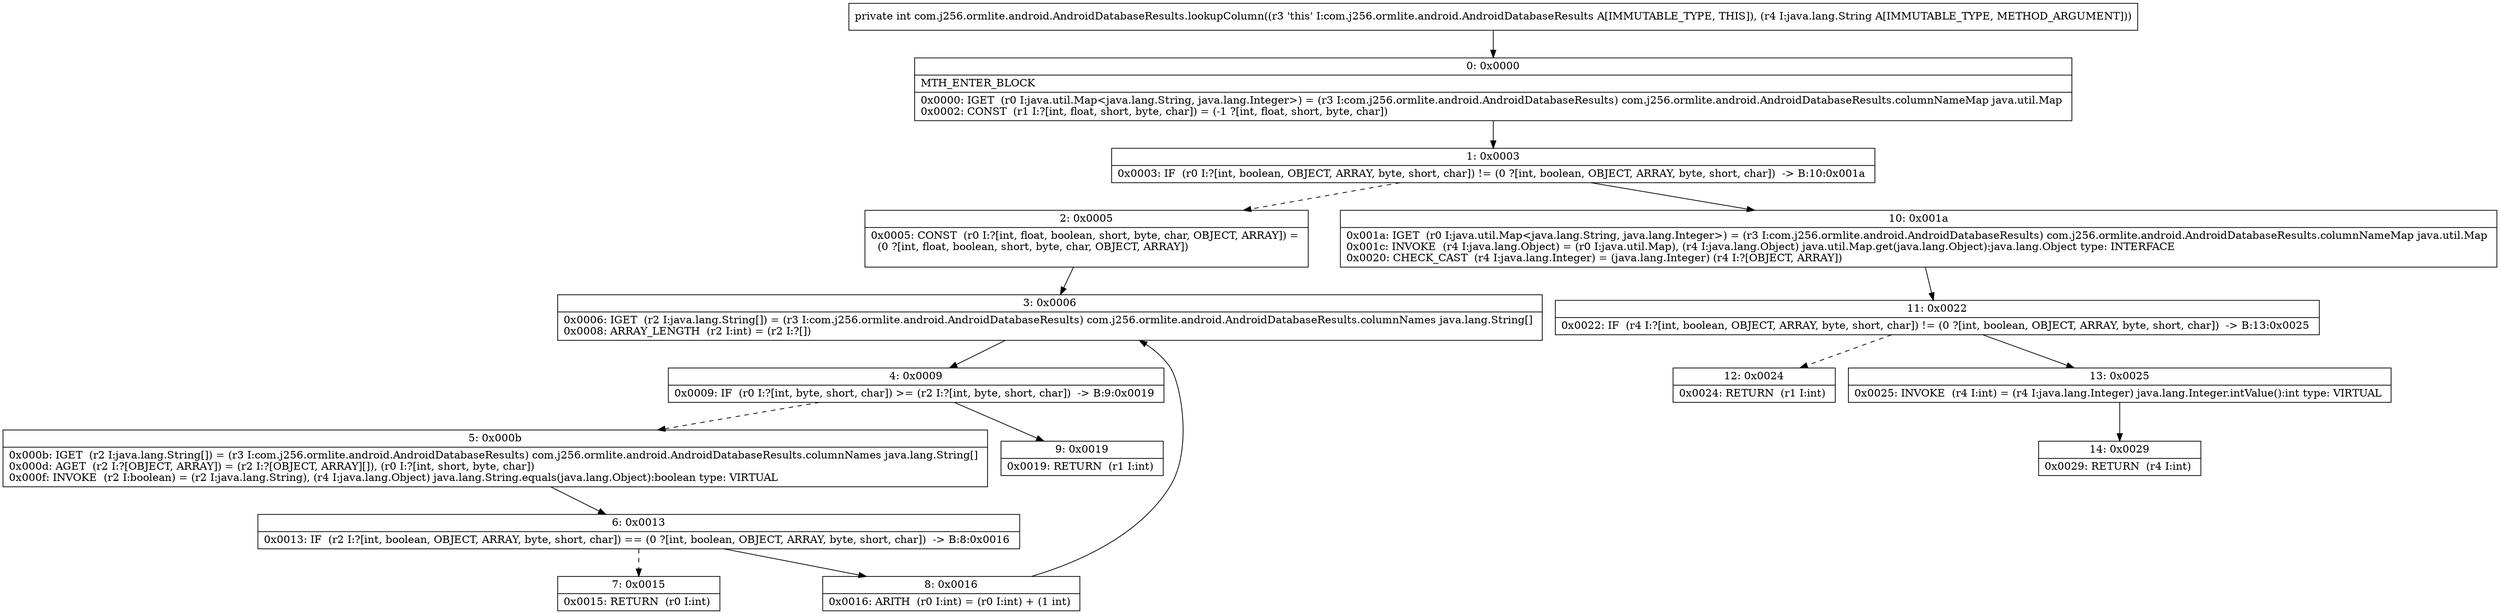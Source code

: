 digraph "CFG forcom.j256.ormlite.android.AndroidDatabaseResults.lookupColumn(Ljava\/lang\/String;)I" {
Node_0 [shape=record,label="{0\:\ 0x0000|MTH_ENTER_BLOCK\l|0x0000: IGET  (r0 I:java.util.Map\<java.lang.String, java.lang.Integer\>) = (r3 I:com.j256.ormlite.android.AndroidDatabaseResults) com.j256.ormlite.android.AndroidDatabaseResults.columnNameMap java.util.Map \l0x0002: CONST  (r1 I:?[int, float, short, byte, char]) = (\-1 ?[int, float, short, byte, char]) \l}"];
Node_1 [shape=record,label="{1\:\ 0x0003|0x0003: IF  (r0 I:?[int, boolean, OBJECT, ARRAY, byte, short, char]) != (0 ?[int, boolean, OBJECT, ARRAY, byte, short, char])  \-\> B:10:0x001a \l}"];
Node_2 [shape=record,label="{2\:\ 0x0005|0x0005: CONST  (r0 I:?[int, float, boolean, short, byte, char, OBJECT, ARRAY]) = \l  (0 ?[int, float, boolean, short, byte, char, OBJECT, ARRAY])\l \l}"];
Node_3 [shape=record,label="{3\:\ 0x0006|0x0006: IGET  (r2 I:java.lang.String[]) = (r3 I:com.j256.ormlite.android.AndroidDatabaseResults) com.j256.ormlite.android.AndroidDatabaseResults.columnNames java.lang.String[] \l0x0008: ARRAY_LENGTH  (r2 I:int) = (r2 I:?[]) \l}"];
Node_4 [shape=record,label="{4\:\ 0x0009|0x0009: IF  (r0 I:?[int, byte, short, char]) \>= (r2 I:?[int, byte, short, char])  \-\> B:9:0x0019 \l}"];
Node_5 [shape=record,label="{5\:\ 0x000b|0x000b: IGET  (r2 I:java.lang.String[]) = (r3 I:com.j256.ormlite.android.AndroidDatabaseResults) com.j256.ormlite.android.AndroidDatabaseResults.columnNames java.lang.String[] \l0x000d: AGET  (r2 I:?[OBJECT, ARRAY]) = (r2 I:?[OBJECT, ARRAY][]), (r0 I:?[int, short, byte, char]) \l0x000f: INVOKE  (r2 I:boolean) = (r2 I:java.lang.String), (r4 I:java.lang.Object) java.lang.String.equals(java.lang.Object):boolean type: VIRTUAL \l}"];
Node_6 [shape=record,label="{6\:\ 0x0013|0x0013: IF  (r2 I:?[int, boolean, OBJECT, ARRAY, byte, short, char]) == (0 ?[int, boolean, OBJECT, ARRAY, byte, short, char])  \-\> B:8:0x0016 \l}"];
Node_7 [shape=record,label="{7\:\ 0x0015|0x0015: RETURN  (r0 I:int) \l}"];
Node_8 [shape=record,label="{8\:\ 0x0016|0x0016: ARITH  (r0 I:int) = (r0 I:int) + (1 int) \l}"];
Node_9 [shape=record,label="{9\:\ 0x0019|0x0019: RETURN  (r1 I:int) \l}"];
Node_10 [shape=record,label="{10\:\ 0x001a|0x001a: IGET  (r0 I:java.util.Map\<java.lang.String, java.lang.Integer\>) = (r3 I:com.j256.ormlite.android.AndroidDatabaseResults) com.j256.ormlite.android.AndroidDatabaseResults.columnNameMap java.util.Map \l0x001c: INVOKE  (r4 I:java.lang.Object) = (r0 I:java.util.Map), (r4 I:java.lang.Object) java.util.Map.get(java.lang.Object):java.lang.Object type: INTERFACE \l0x0020: CHECK_CAST  (r4 I:java.lang.Integer) = (java.lang.Integer) (r4 I:?[OBJECT, ARRAY]) \l}"];
Node_11 [shape=record,label="{11\:\ 0x0022|0x0022: IF  (r4 I:?[int, boolean, OBJECT, ARRAY, byte, short, char]) != (0 ?[int, boolean, OBJECT, ARRAY, byte, short, char])  \-\> B:13:0x0025 \l}"];
Node_12 [shape=record,label="{12\:\ 0x0024|0x0024: RETURN  (r1 I:int) \l}"];
Node_13 [shape=record,label="{13\:\ 0x0025|0x0025: INVOKE  (r4 I:int) = (r4 I:java.lang.Integer) java.lang.Integer.intValue():int type: VIRTUAL \l}"];
Node_14 [shape=record,label="{14\:\ 0x0029|0x0029: RETURN  (r4 I:int) \l}"];
MethodNode[shape=record,label="{private int com.j256.ormlite.android.AndroidDatabaseResults.lookupColumn((r3 'this' I:com.j256.ormlite.android.AndroidDatabaseResults A[IMMUTABLE_TYPE, THIS]), (r4 I:java.lang.String A[IMMUTABLE_TYPE, METHOD_ARGUMENT])) }"];
MethodNode -> Node_0;
Node_0 -> Node_1;
Node_1 -> Node_2[style=dashed];
Node_1 -> Node_10;
Node_2 -> Node_3;
Node_3 -> Node_4;
Node_4 -> Node_5[style=dashed];
Node_4 -> Node_9;
Node_5 -> Node_6;
Node_6 -> Node_7[style=dashed];
Node_6 -> Node_8;
Node_8 -> Node_3;
Node_10 -> Node_11;
Node_11 -> Node_12[style=dashed];
Node_11 -> Node_13;
Node_13 -> Node_14;
}

